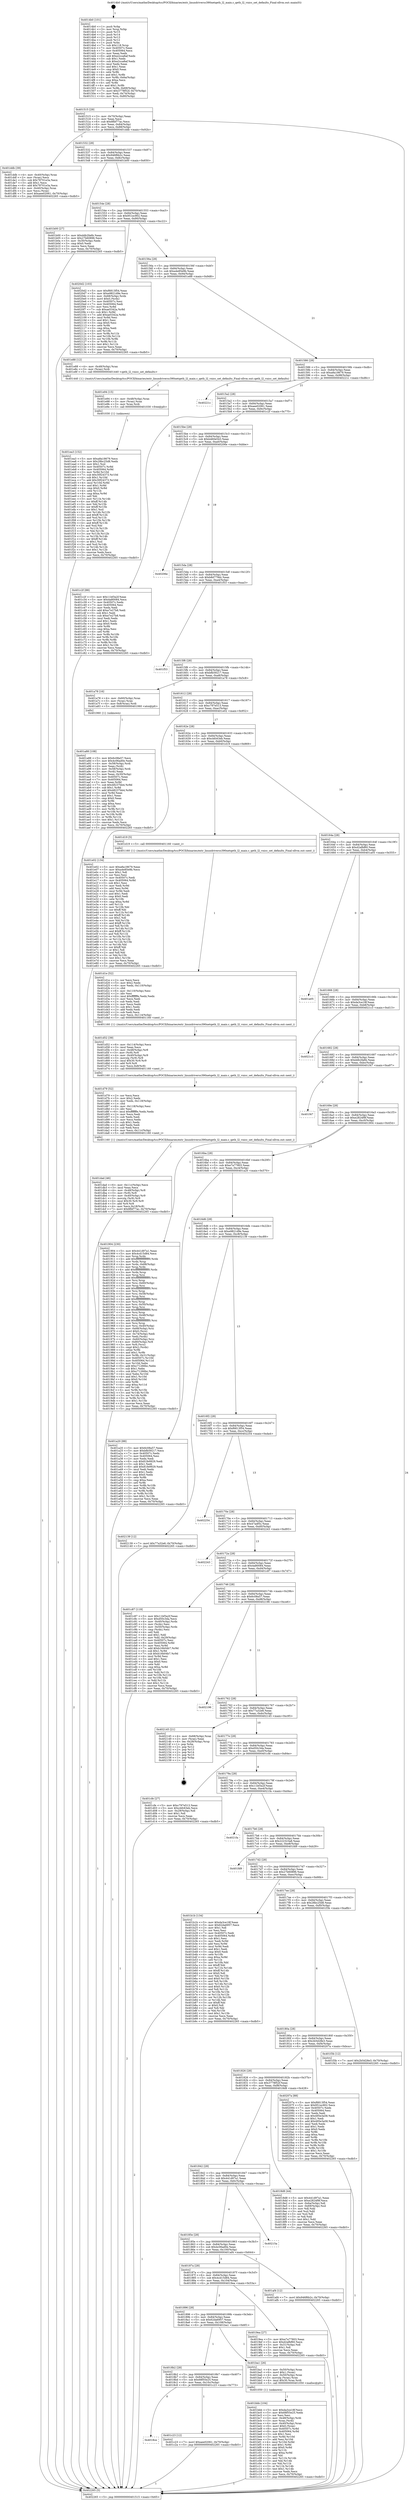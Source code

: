 digraph "0x4014b0" {
  label = "0x4014b0 (/mnt/c/Users/mathe/Desktop/tcc/POCII/binaries/extr_linuxdriverss390netqeth_l2_main.c_qeth_l2_vnicc_set_defaults_Final-ollvm.out::main(0))"
  labelloc = "t"
  node[shape=record]

  Entry [label="",width=0.3,height=0.3,shape=circle,fillcolor=black,style=filled]
  "0x401515" [label="{
     0x401515 [29]\l
     | [instrs]\l
     &nbsp;&nbsp;0x401515 \<+3\>: mov -0x70(%rbp),%eax\l
     &nbsp;&nbsp;0x401518 \<+2\>: mov %eax,%ecx\l
     &nbsp;&nbsp;0x40151a \<+6\>: sub $0x8fbf77ac,%ecx\l
     &nbsp;&nbsp;0x401520 \<+6\>: mov %eax,-0x84(%rbp)\l
     &nbsp;&nbsp;0x401526 \<+6\>: mov %ecx,-0x88(%rbp)\l
     &nbsp;&nbsp;0x40152c \<+6\>: je 0000000000401ddb \<main+0x92b\>\l
  }"]
  "0x401ddb" [label="{
     0x401ddb [39]\l
     | [instrs]\l
     &nbsp;&nbsp;0x401ddb \<+4\>: mov -0x40(%rbp),%rax\l
     &nbsp;&nbsp;0x401ddf \<+2\>: mov (%rax),%ecx\l
     &nbsp;&nbsp;0x401de1 \<+6\>: sub $0x78701e3a,%ecx\l
     &nbsp;&nbsp;0x401de7 \<+3\>: add $0x1,%ecx\l
     &nbsp;&nbsp;0x401dea \<+6\>: add $0x78701e3a,%ecx\l
     &nbsp;&nbsp;0x401df0 \<+4\>: mov -0x40(%rbp),%rax\l
     &nbsp;&nbsp;0x401df4 \<+2\>: mov %ecx,(%rax)\l
     &nbsp;&nbsp;0x401df6 \<+7\>: movl $0xaee02061,-0x70(%rbp)\l
     &nbsp;&nbsp;0x401dfd \<+5\>: jmp 0000000000402265 \<main+0xdb5\>\l
  }"]
  "0x401532" [label="{
     0x401532 [28]\l
     | [instrs]\l
     &nbsp;&nbsp;0x401532 \<+5\>: jmp 0000000000401537 \<main+0x87\>\l
     &nbsp;&nbsp;0x401537 \<+6\>: mov -0x84(%rbp),%eax\l
     &nbsp;&nbsp;0x40153d \<+5\>: sub $0x946f6b2c,%eax\l
     &nbsp;&nbsp;0x401542 \<+6\>: mov %eax,-0x8c(%rbp)\l
     &nbsp;&nbsp;0x401548 \<+6\>: je 0000000000401b00 \<main+0x650\>\l
  }"]
  Exit [label="",width=0.3,height=0.3,shape=circle,fillcolor=black,style=filled,peripheries=2]
  "0x401b00" [label="{
     0x401b00 [27]\l
     | [instrs]\l
     &nbsp;&nbsp;0x401b00 \<+5\>: mov $0xddb2fa6b,%eax\l
     &nbsp;&nbsp;0x401b05 \<+5\>: mov $0x27b60896,%ecx\l
     &nbsp;&nbsp;0x401b0a \<+3\>: mov -0x30(%rbp),%edx\l
     &nbsp;&nbsp;0x401b0d \<+3\>: cmp $0x0,%edx\l
     &nbsp;&nbsp;0x401b10 \<+3\>: cmove %ecx,%eax\l
     &nbsp;&nbsp;0x401b13 \<+3\>: mov %eax,-0x70(%rbp)\l
     &nbsp;&nbsp;0x401b16 \<+5\>: jmp 0000000000402265 \<main+0xdb5\>\l
  }"]
  "0x40154e" [label="{
     0x40154e [28]\l
     | [instrs]\l
     &nbsp;&nbsp;0x40154e \<+5\>: jmp 0000000000401553 \<main+0xa3\>\l
     &nbsp;&nbsp;0x401553 \<+6\>: mov -0x84(%rbp),%eax\l
     &nbsp;&nbsp;0x401559 \<+5\>: sub $0x951ec902,%eax\l
     &nbsp;&nbsp;0x40155e \<+6\>: mov %eax,-0x90(%rbp)\l
     &nbsp;&nbsp;0x401564 \<+6\>: je 00000000004020d2 \<main+0xc22\>\l
  }"]
  "0x401ea3" [label="{
     0x401ea3 [152]\l
     | [instrs]\l
     &nbsp;&nbsp;0x401ea3 \<+5\>: mov $0xa8a18679,%ecx\l
     &nbsp;&nbsp;0x401ea8 \<+5\>: mov $0x28bc25d8,%edx\l
     &nbsp;&nbsp;0x401ead \<+3\>: mov $0x1,%sil\l
     &nbsp;&nbsp;0x401eb0 \<+8\>: mov 0x40507c,%r8d\l
     &nbsp;&nbsp;0x401eb8 \<+8\>: mov 0x405064,%r9d\l
     &nbsp;&nbsp;0x401ec0 \<+3\>: mov %r8d,%r10d\l
     &nbsp;&nbsp;0x401ec3 \<+7\>: sub $0x30f24373,%r10d\l
     &nbsp;&nbsp;0x401eca \<+4\>: sub $0x1,%r10d\l
     &nbsp;&nbsp;0x401ece \<+7\>: add $0x30f24373,%r10d\l
     &nbsp;&nbsp;0x401ed5 \<+4\>: imul %r10d,%r8d\l
     &nbsp;&nbsp;0x401ed9 \<+4\>: and $0x1,%r8d\l
     &nbsp;&nbsp;0x401edd \<+4\>: cmp $0x0,%r8d\l
     &nbsp;&nbsp;0x401ee1 \<+4\>: sete %r11b\l
     &nbsp;&nbsp;0x401ee5 \<+4\>: cmp $0xa,%r9d\l
     &nbsp;&nbsp;0x401ee9 \<+3\>: setl %bl\l
     &nbsp;&nbsp;0x401eec \<+3\>: mov %r11b,%r14b\l
     &nbsp;&nbsp;0x401eef \<+4\>: xor $0xff,%r14b\l
     &nbsp;&nbsp;0x401ef3 \<+3\>: mov %bl,%r15b\l
     &nbsp;&nbsp;0x401ef6 \<+4\>: xor $0xff,%r15b\l
     &nbsp;&nbsp;0x401efa \<+4\>: xor $0x1,%sil\l
     &nbsp;&nbsp;0x401efe \<+3\>: mov %r14b,%r12b\l
     &nbsp;&nbsp;0x401f01 \<+4\>: and $0xff,%r12b\l
     &nbsp;&nbsp;0x401f05 \<+3\>: and %sil,%r11b\l
     &nbsp;&nbsp;0x401f08 \<+3\>: mov %r15b,%r13b\l
     &nbsp;&nbsp;0x401f0b \<+4\>: and $0xff,%r13b\l
     &nbsp;&nbsp;0x401f0f \<+3\>: and %sil,%bl\l
     &nbsp;&nbsp;0x401f12 \<+3\>: or %r11b,%r12b\l
     &nbsp;&nbsp;0x401f15 \<+3\>: or %bl,%r13b\l
     &nbsp;&nbsp;0x401f18 \<+3\>: xor %r13b,%r12b\l
     &nbsp;&nbsp;0x401f1b \<+3\>: or %r15b,%r14b\l
     &nbsp;&nbsp;0x401f1e \<+4\>: xor $0xff,%r14b\l
     &nbsp;&nbsp;0x401f22 \<+4\>: or $0x1,%sil\l
     &nbsp;&nbsp;0x401f26 \<+3\>: and %sil,%r14b\l
     &nbsp;&nbsp;0x401f29 \<+3\>: or %r14b,%r12b\l
     &nbsp;&nbsp;0x401f2c \<+4\>: test $0x1,%r12b\l
     &nbsp;&nbsp;0x401f30 \<+3\>: cmovne %edx,%ecx\l
     &nbsp;&nbsp;0x401f33 \<+3\>: mov %ecx,-0x70(%rbp)\l
     &nbsp;&nbsp;0x401f36 \<+5\>: jmp 0000000000402265 \<main+0xdb5\>\l
  }"]
  "0x4020d2" [label="{
     0x4020d2 [103]\l
     | [instrs]\l
     &nbsp;&nbsp;0x4020d2 \<+5\>: mov $0xf6813f54,%eax\l
     &nbsp;&nbsp;0x4020d7 \<+5\>: mov $0xe9821d9e,%ecx\l
     &nbsp;&nbsp;0x4020dc \<+4\>: mov -0x68(%rbp),%rdx\l
     &nbsp;&nbsp;0x4020e0 \<+6\>: movl $0x0,(%rdx)\l
     &nbsp;&nbsp;0x4020e6 \<+7\>: mov 0x40507c,%esi\l
     &nbsp;&nbsp;0x4020ed \<+7\>: mov 0x405064,%edi\l
     &nbsp;&nbsp;0x4020f4 \<+3\>: mov %esi,%r8d\l
     &nbsp;&nbsp;0x4020f7 \<+7\>: sub $0xae5342a,%r8d\l
     &nbsp;&nbsp;0x4020fe \<+4\>: sub $0x1,%r8d\l
     &nbsp;&nbsp;0x402102 \<+7\>: add $0xae5342a,%r8d\l
     &nbsp;&nbsp;0x402109 \<+4\>: imul %r8d,%esi\l
     &nbsp;&nbsp;0x40210d \<+3\>: and $0x1,%esi\l
     &nbsp;&nbsp;0x402110 \<+3\>: cmp $0x0,%esi\l
     &nbsp;&nbsp;0x402113 \<+4\>: sete %r9b\l
     &nbsp;&nbsp;0x402117 \<+3\>: cmp $0xa,%edi\l
     &nbsp;&nbsp;0x40211a \<+4\>: setl %r10b\l
     &nbsp;&nbsp;0x40211e \<+3\>: mov %r9b,%r11b\l
     &nbsp;&nbsp;0x402121 \<+3\>: and %r10b,%r11b\l
     &nbsp;&nbsp;0x402124 \<+3\>: xor %r10b,%r9b\l
     &nbsp;&nbsp;0x402127 \<+3\>: or %r9b,%r11b\l
     &nbsp;&nbsp;0x40212a \<+4\>: test $0x1,%r11b\l
     &nbsp;&nbsp;0x40212e \<+3\>: cmovne %ecx,%eax\l
     &nbsp;&nbsp;0x402131 \<+3\>: mov %eax,-0x70(%rbp)\l
     &nbsp;&nbsp;0x402134 \<+5\>: jmp 0000000000402265 \<main+0xdb5\>\l
  }"]
  "0x40156a" [label="{
     0x40156a [28]\l
     | [instrs]\l
     &nbsp;&nbsp;0x40156a \<+5\>: jmp 000000000040156f \<main+0xbf\>\l
     &nbsp;&nbsp;0x40156f \<+6\>: mov -0x84(%rbp),%eax\l
     &nbsp;&nbsp;0x401575 \<+5\>: sub $0xa4e85e9b,%eax\l
     &nbsp;&nbsp;0x40157a \<+6\>: mov %eax,-0x94(%rbp)\l
     &nbsp;&nbsp;0x401580 \<+6\>: je 0000000000401e88 \<main+0x9d8\>\l
  }"]
  "0x401e94" [label="{
     0x401e94 [15]\l
     | [instrs]\l
     &nbsp;&nbsp;0x401e94 \<+4\>: mov -0x48(%rbp),%rax\l
     &nbsp;&nbsp;0x401e98 \<+3\>: mov (%rax),%rax\l
     &nbsp;&nbsp;0x401e9b \<+3\>: mov %rax,%rdi\l
     &nbsp;&nbsp;0x401e9e \<+5\>: call 0000000000401030 \<free@plt\>\l
     | [calls]\l
     &nbsp;&nbsp;0x401030 \{1\} (unknown)\l
  }"]
  "0x401e88" [label="{
     0x401e88 [12]\l
     | [instrs]\l
     &nbsp;&nbsp;0x401e88 \<+4\>: mov -0x48(%rbp),%rax\l
     &nbsp;&nbsp;0x401e8c \<+3\>: mov (%rax),%rdi\l
     &nbsp;&nbsp;0x401e8f \<+5\>: call 0000000000401440 \<qeth_l2_vnicc_set_defaults\>\l
     | [calls]\l
     &nbsp;&nbsp;0x401440 \{1\} (/mnt/c/Users/mathe/Desktop/tcc/POCII/binaries/extr_linuxdriverss390netqeth_l2_main.c_qeth_l2_vnicc_set_defaults_Final-ollvm.out::qeth_l2_vnicc_set_defaults)\l
  }"]
  "0x401586" [label="{
     0x401586 [28]\l
     | [instrs]\l
     &nbsp;&nbsp;0x401586 \<+5\>: jmp 000000000040158b \<main+0xdb\>\l
     &nbsp;&nbsp;0x40158b \<+6\>: mov -0x84(%rbp),%eax\l
     &nbsp;&nbsp;0x401591 \<+5\>: sub $0xa8a18679,%eax\l
     &nbsp;&nbsp;0x401596 \<+6\>: mov %eax,-0x98(%rbp)\l
     &nbsp;&nbsp;0x40159c \<+6\>: je 000000000040221c \<main+0xd6c\>\l
  }"]
  "0x401dad" [label="{
     0x401dad [46]\l
     | [instrs]\l
     &nbsp;&nbsp;0x401dad \<+6\>: mov -0x11c(%rbp),%ecx\l
     &nbsp;&nbsp;0x401db3 \<+3\>: imul %eax,%ecx\l
     &nbsp;&nbsp;0x401db6 \<+4\>: mov -0x48(%rbp),%r8\l
     &nbsp;&nbsp;0x401dba \<+3\>: mov (%r8),%r8\l
     &nbsp;&nbsp;0x401dbd \<+4\>: mov -0x40(%rbp),%r9\l
     &nbsp;&nbsp;0x401dc1 \<+3\>: movslq (%r9),%r9\l
     &nbsp;&nbsp;0x401dc4 \<+4\>: imul $0x30,%r9,%r9\l
     &nbsp;&nbsp;0x401dc8 \<+3\>: add %r9,%r8\l
     &nbsp;&nbsp;0x401dcb \<+4\>: mov %ecx,0x18(%r8)\l
     &nbsp;&nbsp;0x401dcf \<+7\>: movl $0x8fbf77ac,-0x70(%rbp)\l
     &nbsp;&nbsp;0x401dd6 \<+5\>: jmp 0000000000402265 \<main+0xdb5\>\l
  }"]
  "0x40221c" [label="{
     0x40221c\l
  }", style=dashed]
  "0x4015a2" [label="{
     0x4015a2 [28]\l
     | [instrs]\l
     &nbsp;&nbsp;0x4015a2 \<+5\>: jmp 00000000004015a7 \<main+0xf7\>\l
     &nbsp;&nbsp;0x4015a7 \<+6\>: mov -0x84(%rbp),%eax\l
     &nbsp;&nbsp;0x4015ad \<+5\>: sub $0xaee02061,%eax\l
     &nbsp;&nbsp;0x4015b2 \<+6\>: mov %eax,-0x9c(%rbp)\l
     &nbsp;&nbsp;0x4015b8 \<+6\>: je 0000000000401c2f \<main+0x77f\>\l
  }"]
  "0x401d79" [label="{
     0x401d79 [52]\l
     | [instrs]\l
     &nbsp;&nbsp;0x401d79 \<+2\>: xor %ecx,%ecx\l
     &nbsp;&nbsp;0x401d7b \<+5\>: mov $0x2,%edx\l
     &nbsp;&nbsp;0x401d80 \<+6\>: mov %edx,-0x118(%rbp)\l
     &nbsp;&nbsp;0x401d86 \<+1\>: cltd\l
     &nbsp;&nbsp;0x401d87 \<+6\>: mov -0x118(%rbp),%esi\l
     &nbsp;&nbsp;0x401d8d \<+2\>: idiv %esi\l
     &nbsp;&nbsp;0x401d8f \<+6\>: imul $0xfffffffe,%edx,%edx\l
     &nbsp;&nbsp;0x401d95 \<+2\>: mov %ecx,%edi\l
     &nbsp;&nbsp;0x401d97 \<+2\>: sub %edx,%edi\l
     &nbsp;&nbsp;0x401d99 \<+2\>: mov %ecx,%edx\l
     &nbsp;&nbsp;0x401d9b \<+3\>: sub $0x1,%edx\l
     &nbsp;&nbsp;0x401d9e \<+2\>: add %edx,%edi\l
     &nbsp;&nbsp;0x401da0 \<+2\>: sub %edi,%ecx\l
     &nbsp;&nbsp;0x401da2 \<+6\>: mov %ecx,-0x11c(%rbp)\l
     &nbsp;&nbsp;0x401da8 \<+5\>: call 0000000000401160 \<next_i\>\l
     | [calls]\l
     &nbsp;&nbsp;0x401160 \{1\} (/mnt/c/Users/mathe/Desktop/tcc/POCII/binaries/extr_linuxdriverss390netqeth_l2_main.c_qeth_l2_vnicc_set_defaults_Final-ollvm.out::next_i)\l
  }"]
  "0x401c2f" [label="{
     0x401c2f [88]\l
     | [instrs]\l
     &nbsp;&nbsp;0x401c2f \<+5\>: mov $0x11bf3a2f,%eax\l
     &nbsp;&nbsp;0x401c34 \<+5\>: mov $0x4a80084,%ecx\l
     &nbsp;&nbsp;0x401c39 \<+7\>: mov 0x40507c,%edx\l
     &nbsp;&nbsp;0x401c40 \<+7\>: mov 0x405064,%esi\l
     &nbsp;&nbsp;0x401c47 \<+2\>: mov %edx,%edi\l
     &nbsp;&nbsp;0x401c49 \<+6\>: add $0xe7e27b8,%edi\l
     &nbsp;&nbsp;0x401c4f \<+3\>: sub $0x1,%edi\l
     &nbsp;&nbsp;0x401c52 \<+6\>: sub $0xe7e27b8,%edi\l
     &nbsp;&nbsp;0x401c58 \<+3\>: imul %edi,%edx\l
     &nbsp;&nbsp;0x401c5b \<+3\>: and $0x1,%edx\l
     &nbsp;&nbsp;0x401c5e \<+3\>: cmp $0x0,%edx\l
     &nbsp;&nbsp;0x401c61 \<+4\>: sete %r8b\l
     &nbsp;&nbsp;0x401c65 \<+3\>: cmp $0xa,%esi\l
     &nbsp;&nbsp;0x401c68 \<+4\>: setl %r9b\l
     &nbsp;&nbsp;0x401c6c \<+3\>: mov %r8b,%r10b\l
     &nbsp;&nbsp;0x401c6f \<+3\>: and %r9b,%r10b\l
     &nbsp;&nbsp;0x401c72 \<+3\>: xor %r9b,%r8b\l
     &nbsp;&nbsp;0x401c75 \<+3\>: or %r8b,%r10b\l
     &nbsp;&nbsp;0x401c78 \<+4\>: test $0x1,%r10b\l
     &nbsp;&nbsp;0x401c7c \<+3\>: cmovne %ecx,%eax\l
     &nbsp;&nbsp;0x401c7f \<+3\>: mov %eax,-0x70(%rbp)\l
     &nbsp;&nbsp;0x401c82 \<+5\>: jmp 0000000000402265 \<main+0xdb5\>\l
  }"]
  "0x4015be" [label="{
     0x4015be [28]\l
     | [instrs]\l
     &nbsp;&nbsp;0x4015be \<+5\>: jmp 00000000004015c3 \<main+0x113\>\l
     &nbsp;&nbsp;0x4015c3 \<+6\>: mov -0x84(%rbp),%eax\l
     &nbsp;&nbsp;0x4015c9 \<+5\>: sub $0xb460e543,%eax\l
     &nbsp;&nbsp;0x4015ce \<+6\>: mov %eax,-0xa0(%rbp)\l
     &nbsp;&nbsp;0x4015d4 \<+6\>: je 000000000040206e \<main+0xbbe\>\l
  }"]
  "0x401d52" [label="{
     0x401d52 [39]\l
     | [instrs]\l
     &nbsp;&nbsp;0x401d52 \<+6\>: mov -0x114(%rbp),%ecx\l
     &nbsp;&nbsp;0x401d58 \<+3\>: imul %eax,%ecx\l
     &nbsp;&nbsp;0x401d5b \<+4\>: mov -0x48(%rbp),%r8\l
     &nbsp;&nbsp;0x401d5f \<+3\>: mov (%r8),%r8\l
     &nbsp;&nbsp;0x401d62 \<+4\>: mov -0x40(%rbp),%r9\l
     &nbsp;&nbsp;0x401d66 \<+3\>: movslq (%r9),%r9\l
     &nbsp;&nbsp;0x401d69 \<+4\>: imul $0x30,%r9,%r9\l
     &nbsp;&nbsp;0x401d6d \<+3\>: add %r9,%r8\l
     &nbsp;&nbsp;0x401d70 \<+4\>: mov %ecx,0x8(%r8)\l
     &nbsp;&nbsp;0x401d74 \<+5\>: call 0000000000401160 \<next_i\>\l
     | [calls]\l
     &nbsp;&nbsp;0x401160 \{1\} (/mnt/c/Users/mathe/Desktop/tcc/POCII/binaries/extr_linuxdriverss390netqeth_l2_main.c_qeth_l2_vnicc_set_defaults_Final-ollvm.out::next_i)\l
  }"]
  "0x40206e" [label="{
     0x40206e\l
  }", style=dashed]
  "0x4015da" [label="{
     0x4015da [28]\l
     | [instrs]\l
     &nbsp;&nbsp;0x4015da \<+5\>: jmp 00000000004015df \<main+0x12f\>\l
     &nbsp;&nbsp;0x4015df \<+6\>: mov -0x84(%rbp),%eax\l
     &nbsp;&nbsp;0x4015e5 \<+5\>: sub $0xb8d779dc,%eax\l
     &nbsp;&nbsp;0x4015ea \<+6\>: mov %eax,-0xa4(%rbp)\l
     &nbsp;&nbsp;0x4015f0 \<+6\>: je 0000000000401f53 \<main+0xaa3\>\l
  }"]
  "0x401d1e" [label="{
     0x401d1e [52]\l
     | [instrs]\l
     &nbsp;&nbsp;0x401d1e \<+2\>: xor %ecx,%ecx\l
     &nbsp;&nbsp;0x401d20 \<+5\>: mov $0x2,%edx\l
     &nbsp;&nbsp;0x401d25 \<+6\>: mov %edx,-0x110(%rbp)\l
     &nbsp;&nbsp;0x401d2b \<+1\>: cltd\l
     &nbsp;&nbsp;0x401d2c \<+6\>: mov -0x110(%rbp),%esi\l
     &nbsp;&nbsp;0x401d32 \<+2\>: idiv %esi\l
     &nbsp;&nbsp;0x401d34 \<+6\>: imul $0xfffffffe,%edx,%edx\l
     &nbsp;&nbsp;0x401d3a \<+2\>: mov %ecx,%edi\l
     &nbsp;&nbsp;0x401d3c \<+2\>: sub %edx,%edi\l
     &nbsp;&nbsp;0x401d3e \<+2\>: mov %ecx,%edx\l
     &nbsp;&nbsp;0x401d40 \<+3\>: sub $0x1,%edx\l
     &nbsp;&nbsp;0x401d43 \<+2\>: add %edx,%edi\l
     &nbsp;&nbsp;0x401d45 \<+2\>: sub %edi,%ecx\l
     &nbsp;&nbsp;0x401d47 \<+6\>: mov %ecx,-0x114(%rbp)\l
     &nbsp;&nbsp;0x401d4d \<+5\>: call 0000000000401160 \<next_i\>\l
     | [calls]\l
     &nbsp;&nbsp;0x401160 \{1\} (/mnt/c/Users/mathe/Desktop/tcc/POCII/binaries/extr_linuxdriverss390netqeth_l2_main.c_qeth_l2_vnicc_set_defaults_Final-ollvm.out::next_i)\l
  }"]
  "0x401f53" [label="{
     0x401f53\l
  }", style=dashed]
  "0x4015f6" [label="{
     0x4015f6 [28]\l
     | [instrs]\l
     &nbsp;&nbsp;0x4015f6 \<+5\>: jmp 00000000004015fb \<main+0x14b\>\l
     &nbsp;&nbsp;0x4015fb \<+6\>: mov -0x84(%rbp),%eax\l
     &nbsp;&nbsp;0x401601 \<+5\>: sub $0xbfb59217,%eax\l
     &nbsp;&nbsp;0x401606 \<+6\>: mov %eax,-0xa8(%rbp)\l
     &nbsp;&nbsp;0x40160c \<+6\>: je 0000000000401a78 \<main+0x5c8\>\l
  }"]
  "0x4018ce" [label="{
     0x4018ce\l
  }", style=dashed]
  "0x401a78" [label="{
     0x401a78 [16]\l
     | [instrs]\l
     &nbsp;&nbsp;0x401a78 \<+4\>: mov -0x60(%rbp),%rax\l
     &nbsp;&nbsp;0x401a7c \<+3\>: mov (%rax),%rax\l
     &nbsp;&nbsp;0x401a7f \<+4\>: mov 0x8(%rax),%rdi\l
     &nbsp;&nbsp;0x401a83 \<+5\>: call 0000000000401060 \<atoi@plt\>\l
     | [calls]\l
     &nbsp;&nbsp;0x401060 \{1\} (unknown)\l
  }"]
  "0x401612" [label="{
     0x401612 [28]\l
     | [instrs]\l
     &nbsp;&nbsp;0x401612 \<+5\>: jmp 0000000000401617 \<main+0x167\>\l
     &nbsp;&nbsp;0x401617 \<+6\>: mov -0x84(%rbp),%eax\l
     &nbsp;&nbsp;0x40161d \<+5\>: sub $0xc797e513,%eax\l
     &nbsp;&nbsp;0x401622 \<+6\>: mov %eax,-0xac(%rbp)\l
     &nbsp;&nbsp;0x401628 \<+6\>: je 0000000000401e02 \<main+0x952\>\l
  }"]
  "0x401c23" [label="{
     0x401c23 [12]\l
     | [instrs]\l
     &nbsp;&nbsp;0x401c23 \<+7\>: movl $0xaee02061,-0x70(%rbp)\l
     &nbsp;&nbsp;0x401c2a \<+5\>: jmp 0000000000402265 \<main+0xdb5\>\l
  }"]
  "0x401e02" [label="{
     0x401e02 [134]\l
     | [instrs]\l
     &nbsp;&nbsp;0x401e02 \<+5\>: mov $0xa8a18679,%eax\l
     &nbsp;&nbsp;0x401e07 \<+5\>: mov $0xa4e85e9b,%ecx\l
     &nbsp;&nbsp;0x401e0c \<+2\>: mov $0x1,%dl\l
     &nbsp;&nbsp;0x401e0e \<+2\>: xor %esi,%esi\l
     &nbsp;&nbsp;0x401e10 \<+7\>: mov 0x40507c,%edi\l
     &nbsp;&nbsp;0x401e17 \<+8\>: mov 0x405064,%r8d\l
     &nbsp;&nbsp;0x401e1f \<+3\>: sub $0x1,%esi\l
     &nbsp;&nbsp;0x401e22 \<+3\>: mov %edi,%r9d\l
     &nbsp;&nbsp;0x401e25 \<+3\>: add %esi,%r9d\l
     &nbsp;&nbsp;0x401e28 \<+4\>: imul %r9d,%edi\l
     &nbsp;&nbsp;0x401e2c \<+3\>: and $0x1,%edi\l
     &nbsp;&nbsp;0x401e2f \<+3\>: cmp $0x0,%edi\l
     &nbsp;&nbsp;0x401e32 \<+4\>: sete %r10b\l
     &nbsp;&nbsp;0x401e36 \<+4\>: cmp $0xa,%r8d\l
     &nbsp;&nbsp;0x401e3a \<+4\>: setl %r11b\l
     &nbsp;&nbsp;0x401e3e \<+3\>: mov %r10b,%bl\l
     &nbsp;&nbsp;0x401e41 \<+3\>: xor $0xff,%bl\l
     &nbsp;&nbsp;0x401e44 \<+3\>: mov %r11b,%r14b\l
     &nbsp;&nbsp;0x401e47 \<+4\>: xor $0xff,%r14b\l
     &nbsp;&nbsp;0x401e4b \<+3\>: xor $0x1,%dl\l
     &nbsp;&nbsp;0x401e4e \<+3\>: mov %bl,%r15b\l
     &nbsp;&nbsp;0x401e51 \<+4\>: and $0xff,%r15b\l
     &nbsp;&nbsp;0x401e55 \<+3\>: and %dl,%r10b\l
     &nbsp;&nbsp;0x401e58 \<+3\>: mov %r14b,%r12b\l
     &nbsp;&nbsp;0x401e5b \<+4\>: and $0xff,%r12b\l
     &nbsp;&nbsp;0x401e5f \<+3\>: and %dl,%r11b\l
     &nbsp;&nbsp;0x401e62 \<+3\>: or %r10b,%r15b\l
     &nbsp;&nbsp;0x401e65 \<+3\>: or %r11b,%r12b\l
     &nbsp;&nbsp;0x401e68 \<+3\>: xor %r12b,%r15b\l
     &nbsp;&nbsp;0x401e6b \<+3\>: or %r14b,%bl\l
     &nbsp;&nbsp;0x401e6e \<+3\>: xor $0xff,%bl\l
     &nbsp;&nbsp;0x401e71 \<+3\>: or $0x1,%dl\l
     &nbsp;&nbsp;0x401e74 \<+2\>: and %dl,%bl\l
     &nbsp;&nbsp;0x401e76 \<+3\>: or %bl,%r15b\l
     &nbsp;&nbsp;0x401e79 \<+4\>: test $0x1,%r15b\l
     &nbsp;&nbsp;0x401e7d \<+3\>: cmovne %ecx,%eax\l
     &nbsp;&nbsp;0x401e80 \<+3\>: mov %eax,-0x70(%rbp)\l
     &nbsp;&nbsp;0x401e83 \<+5\>: jmp 0000000000402265 \<main+0xdb5\>\l
  }"]
  "0x40162e" [label="{
     0x40162e [28]\l
     | [instrs]\l
     &nbsp;&nbsp;0x40162e \<+5\>: jmp 0000000000401633 \<main+0x183\>\l
     &nbsp;&nbsp;0x401633 \<+6\>: mov -0x84(%rbp),%eax\l
     &nbsp;&nbsp;0x401639 \<+5\>: sub $0xcbfc63eb,%eax\l
     &nbsp;&nbsp;0x40163e \<+6\>: mov %eax,-0xb0(%rbp)\l
     &nbsp;&nbsp;0x401644 \<+6\>: je 0000000000401d19 \<main+0x869\>\l
  }"]
  "0x401bbb" [label="{
     0x401bbb [104]\l
     | [instrs]\l
     &nbsp;&nbsp;0x401bbb \<+5\>: mov $0xda3ce18f,%ecx\l
     &nbsp;&nbsp;0x401bc0 \<+5\>: mov $0x68f55e25,%edx\l
     &nbsp;&nbsp;0x401bc5 \<+2\>: xor %esi,%esi\l
     &nbsp;&nbsp;0x401bc7 \<+4\>: mov -0x48(%rbp),%rdi\l
     &nbsp;&nbsp;0x401bcb \<+3\>: mov %rax,(%rdi)\l
     &nbsp;&nbsp;0x401bce \<+4\>: mov -0x40(%rbp),%rax\l
     &nbsp;&nbsp;0x401bd2 \<+6\>: movl $0x0,(%rax)\l
     &nbsp;&nbsp;0x401bd8 \<+8\>: mov 0x40507c,%r8d\l
     &nbsp;&nbsp;0x401be0 \<+8\>: mov 0x405064,%r9d\l
     &nbsp;&nbsp;0x401be8 \<+3\>: sub $0x1,%esi\l
     &nbsp;&nbsp;0x401beb \<+3\>: mov %r8d,%r10d\l
     &nbsp;&nbsp;0x401bee \<+3\>: add %esi,%r10d\l
     &nbsp;&nbsp;0x401bf1 \<+4\>: imul %r10d,%r8d\l
     &nbsp;&nbsp;0x401bf5 \<+4\>: and $0x1,%r8d\l
     &nbsp;&nbsp;0x401bf9 \<+4\>: cmp $0x0,%r8d\l
     &nbsp;&nbsp;0x401bfd \<+4\>: sete %r11b\l
     &nbsp;&nbsp;0x401c01 \<+4\>: cmp $0xa,%r9d\l
     &nbsp;&nbsp;0x401c05 \<+3\>: setl %bl\l
     &nbsp;&nbsp;0x401c08 \<+3\>: mov %r11b,%r14b\l
     &nbsp;&nbsp;0x401c0b \<+3\>: and %bl,%r14b\l
     &nbsp;&nbsp;0x401c0e \<+3\>: xor %bl,%r11b\l
     &nbsp;&nbsp;0x401c11 \<+3\>: or %r11b,%r14b\l
     &nbsp;&nbsp;0x401c14 \<+4\>: test $0x1,%r14b\l
     &nbsp;&nbsp;0x401c18 \<+3\>: cmovne %edx,%ecx\l
     &nbsp;&nbsp;0x401c1b \<+3\>: mov %ecx,-0x70(%rbp)\l
     &nbsp;&nbsp;0x401c1e \<+5\>: jmp 0000000000402265 \<main+0xdb5\>\l
  }"]
  "0x401d19" [label="{
     0x401d19 [5]\l
     | [instrs]\l
     &nbsp;&nbsp;0x401d19 \<+5\>: call 0000000000401160 \<next_i\>\l
     | [calls]\l
     &nbsp;&nbsp;0x401160 \{1\} (/mnt/c/Users/mathe/Desktop/tcc/POCII/binaries/extr_linuxdriverss390netqeth_l2_main.c_qeth_l2_vnicc_set_defaults_Final-ollvm.out::next_i)\l
  }"]
  "0x40164a" [label="{
     0x40164a [28]\l
     | [instrs]\l
     &nbsp;&nbsp;0x40164a \<+5\>: jmp 000000000040164f \<main+0x19f\>\l
     &nbsp;&nbsp;0x40164f \<+6\>: mov -0x84(%rbp),%eax\l
     &nbsp;&nbsp;0x401655 \<+5\>: sub $0xd2afbf60,%eax\l
     &nbsp;&nbsp;0x40165a \<+6\>: mov %eax,-0xb4(%rbp)\l
     &nbsp;&nbsp;0x401660 \<+6\>: je 0000000000401a05 \<main+0x555\>\l
  }"]
  "0x4018b2" [label="{
     0x4018b2 [28]\l
     | [instrs]\l
     &nbsp;&nbsp;0x4018b2 \<+5\>: jmp 00000000004018b7 \<main+0x407\>\l
     &nbsp;&nbsp;0x4018b7 \<+6\>: mov -0x84(%rbp),%eax\l
     &nbsp;&nbsp;0x4018bd \<+5\>: sub $0x68f55e25,%eax\l
     &nbsp;&nbsp;0x4018c2 \<+6\>: mov %eax,-0x10c(%rbp)\l
     &nbsp;&nbsp;0x4018c8 \<+6\>: je 0000000000401c23 \<main+0x773\>\l
  }"]
  "0x401a05" [label="{
     0x401a05\l
  }", style=dashed]
  "0x401666" [label="{
     0x401666 [28]\l
     | [instrs]\l
     &nbsp;&nbsp;0x401666 \<+5\>: jmp 000000000040166b \<main+0x1bb\>\l
     &nbsp;&nbsp;0x40166b \<+6\>: mov -0x84(%rbp),%eax\l
     &nbsp;&nbsp;0x401671 \<+5\>: sub $0xda3ce18f,%eax\l
     &nbsp;&nbsp;0x401676 \<+6\>: mov %eax,-0xb8(%rbp)\l
     &nbsp;&nbsp;0x40167c \<+6\>: je 00000000004021c3 \<main+0xd13\>\l
  }"]
  "0x401ba1" [label="{
     0x401ba1 [26]\l
     | [instrs]\l
     &nbsp;&nbsp;0x401ba1 \<+4\>: mov -0x50(%rbp),%rax\l
     &nbsp;&nbsp;0x401ba5 \<+6\>: movl $0x1,(%rax)\l
     &nbsp;&nbsp;0x401bab \<+4\>: mov -0x50(%rbp),%rax\l
     &nbsp;&nbsp;0x401baf \<+3\>: movslq (%rax),%rax\l
     &nbsp;&nbsp;0x401bb2 \<+4\>: imul $0x30,%rax,%rdi\l
     &nbsp;&nbsp;0x401bb6 \<+5\>: call 0000000000401050 \<malloc@plt\>\l
     | [calls]\l
     &nbsp;&nbsp;0x401050 \{1\} (unknown)\l
  }"]
  "0x4021c3" [label="{
     0x4021c3\l
  }", style=dashed]
  "0x401682" [label="{
     0x401682 [28]\l
     | [instrs]\l
     &nbsp;&nbsp;0x401682 \<+5\>: jmp 0000000000401687 \<main+0x1d7\>\l
     &nbsp;&nbsp;0x401687 \<+6\>: mov -0x84(%rbp),%eax\l
     &nbsp;&nbsp;0x40168d \<+5\>: sub $0xddb2fa6b,%eax\l
     &nbsp;&nbsp;0x401692 \<+6\>: mov %eax,-0xbc(%rbp)\l
     &nbsp;&nbsp;0x401698 \<+6\>: je 0000000000401f47 \<main+0xa97\>\l
  }"]
  "0x401a88" [label="{
     0x401a88 [108]\l
     | [instrs]\l
     &nbsp;&nbsp;0x401a88 \<+5\>: mov $0x6c08a57,%ecx\l
     &nbsp;&nbsp;0x401a8d \<+5\>: mov $0x4c06ad0e,%edx\l
     &nbsp;&nbsp;0x401a92 \<+4\>: mov -0x58(%rbp),%rdi\l
     &nbsp;&nbsp;0x401a96 \<+2\>: mov %eax,(%rdi)\l
     &nbsp;&nbsp;0x401a98 \<+4\>: mov -0x58(%rbp),%rdi\l
     &nbsp;&nbsp;0x401a9c \<+2\>: mov (%rdi),%eax\l
     &nbsp;&nbsp;0x401a9e \<+3\>: mov %eax,-0x30(%rbp)\l
     &nbsp;&nbsp;0x401aa1 \<+7\>: mov 0x40507c,%eax\l
     &nbsp;&nbsp;0x401aa8 \<+7\>: mov 0x405064,%esi\l
     &nbsp;&nbsp;0x401aaf \<+3\>: mov %eax,%r8d\l
     &nbsp;&nbsp;0x401ab2 \<+7\>: sub $0x48237bb4,%r8d\l
     &nbsp;&nbsp;0x401ab9 \<+4\>: sub $0x1,%r8d\l
     &nbsp;&nbsp;0x401abd \<+7\>: add $0x48237bb4,%r8d\l
     &nbsp;&nbsp;0x401ac4 \<+4\>: imul %r8d,%eax\l
     &nbsp;&nbsp;0x401ac8 \<+3\>: and $0x1,%eax\l
     &nbsp;&nbsp;0x401acb \<+3\>: cmp $0x0,%eax\l
     &nbsp;&nbsp;0x401ace \<+4\>: sete %r9b\l
     &nbsp;&nbsp;0x401ad2 \<+3\>: cmp $0xa,%esi\l
     &nbsp;&nbsp;0x401ad5 \<+4\>: setl %r10b\l
     &nbsp;&nbsp;0x401ad9 \<+3\>: mov %r9b,%r11b\l
     &nbsp;&nbsp;0x401adc \<+3\>: and %r10b,%r11b\l
     &nbsp;&nbsp;0x401adf \<+3\>: xor %r10b,%r9b\l
     &nbsp;&nbsp;0x401ae2 \<+3\>: or %r9b,%r11b\l
     &nbsp;&nbsp;0x401ae5 \<+4\>: test $0x1,%r11b\l
     &nbsp;&nbsp;0x401ae9 \<+3\>: cmovne %edx,%ecx\l
     &nbsp;&nbsp;0x401aec \<+3\>: mov %ecx,-0x70(%rbp)\l
     &nbsp;&nbsp;0x401aef \<+5\>: jmp 0000000000402265 \<main+0xdb5\>\l
  }"]
  "0x401f47" [label="{
     0x401f47\l
  }", style=dashed]
  "0x40169e" [label="{
     0x40169e [28]\l
     | [instrs]\l
     &nbsp;&nbsp;0x40169e \<+5\>: jmp 00000000004016a3 \<main+0x1f3\>\l
     &nbsp;&nbsp;0x4016a3 \<+6\>: mov -0x84(%rbp),%eax\l
     &nbsp;&nbsp;0x4016a9 \<+5\>: sub $0xe2824f9f,%eax\l
     &nbsp;&nbsp;0x4016ae \<+6\>: mov %eax,-0xc0(%rbp)\l
     &nbsp;&nbsp;0x4016b4 \<+6\>: je 0000000000401904 \<main+0x454\>\l
  }"]
  "0x401896" [label="{
     0x401896 [28]\l
     | [instrs]\l
     &nbsp;&nbsp;0x401896 \<+5\>: jmp 000000000040189b \<main+0x3eb\>\l
     &nbsp;&nbsp;0x40189b \<+6\>: mov -0x84(%rbp),%eax\l
     &nbsp;&nbsp;0x4018a1 \<+5\>: sub $0x62da6957,%eax\l
     &nbsp;&nbsp;0x4018a6 \<+6\>: mov %eax,-0x108(%rbp)\l
     &nbsp;&nbsp;0x4018ac \<+6\>: je 0000000000401ba1 \<main+0x6f1\>\l
  }"]
  "0x401904" [label="{
     0x401904 [230]\l
     | [instrs]\l
     &nbsp;&nbsp;0x401904 \<+5\>: mov $0x441d97a1,%eax\l
     &nbsp;&nbsp;0x401909 \<+5\>: mov $0x4cd15d84,%ecx\l
     &nbsp;&nbsp;0x40190e \<+3\>: mov %rsp,%rdx\l
     &nbsp;&nbsp;0x401911 \<+4\>: add $0xfffffffffffffff0,%rdx\l
     &nbsp;&nbsp;0x401915 \<+3\>: mov %rdx,%rsp\l
     &nbsp;&nbsp;0x401918 \<+4\>: mov %rdx,-0x68(%rbp)\l
     &nbsp;&nbsp;0x40191c \<+3\>: mov %rsp,%rdx\l
     &nbsp;&nbsp;0x40191f \<+4\>: add $0xfffffffffffffff0,%rdx\l
     &nbsp;&nbsp;0x401923 \<+3\>: mov %rdx,%rsp\l
     &nbsp;&nbsp;0x401926 \<+3\>: mov %rsp,%rsi\l
     &nbsp;&nbsp;0x401929 \<+4\>: add $0xfffffffffffffff0,%rsi\l
     &nbsp;&nbsp;0x40192d \<+3\>: mov %rsi,%rsp\l
     &nbsp;&nbsp;0x401930 \<+4\>: mov %rsi,-0x60(%rbp)\l
     &nbsp;&nbsp;0x401934 \<+3\>: mov %rsp,%rsi\l
     &nbsp;&nbsp;0x401937 \<+4\>: add $0xfffffffffffffff0,%rsi\l
     &nbsp;&nbsp;0x40193b \<+3\>: mov %rsi,%rsp\l
     &nbsp;&nbsp;0x40193e \<+4\>: mov %rsi,-0x58(%rbp)\l
     &nbsp;&nbsp;0x401942 \<+3\>: mov %rsp,%rsi\l
     &nbsp;&nbsp;0x401945 \<+4\>: add $0xfffffffffffffff0,%rsi\l
     &nbsp;&nbsp;0x401949 \<+3\>: mov %rsi,%rsp\l
     &nbsp;&nbsp;0x40194c \<+4\>: mov %rsi,-0x50(%rbp)\l
     &nbsp;&nbsp;0x401950 \<+3\>: mov %rsp,%rsi\l
     &nbsp;&nbsp;0x401953 \<+4\>: add $0xfffffffffffffff0,%rsi\l
     &nbsp;&nbsp;0x401957 \<+3\>: mov %rsi,%rsp\l
     &nbsp;&nbsp;0x40195a \<+4\>: mov %rsi,-0x48(%rbp)\l
     &nbsp;&nbsp;0x40195e \<+3\>: mov %rsp,%rsi\l
     &nbsp;&nbsp;0x401961 \<+4\>: add $0xfffffffffffffff0,%rsi\l
     &nbsp;&nbsp;0x401965 \<+3\>: mov %rsi,%rsp\l
     &nbsp;&nbsp;0x401968 \<+4\>: mov %rsi,-0x40(%rbp)\l
     &nbsp;&nbsp;0x40196c \<+4\>: mov -0x68(%rbp),%rsi\l
     &nbsp;&nbsp;0x401970 \<+6\>: movl $0x0,(%rsi)\l
     &nbsp;&nbsp;0x401976 \<+3\>: mov -0x74(%rbp),%edi\l
     &nbsp;&nbsp;0x401979 \<+2\>: mov %edi,(%rdx)\l
     &nbsp;&nbsp;0x40197b \<+4\>: mov -0x60(%rbp),%rsi\l
     &nbsp;&nbsp;0x40197f \<+4\>: mov -0x80(%rbp),%r8\l
     &nbsp;&nbsp;0x401983 \<+3\>: mov %r8,(%rsi)\l
     &nbsp;&nbsp;0x401986 \<+3\>: cmpl $0x2,(%rdx)\l
     &nbsp;&nbsp;0x401989 \<+4\>: setne %r9b\l
     &nbsp;&nbsp;0x40198d \<+4\>: and $0x1,%r9b\l
     &nbsp;&nbsp;0x401991 \<+4\>: mov %r9b,-0x31(%rbp)\l
     &nbsp;&nbsp;0x401995 \<+8\>: mov 0x40507c,%r10d\l
     &nbsp;&nbsp;0x40199d \<+8\>: mov 0x405064,%r11d\l
     &nbsp;&nbsp;0x4019a5 \<+3\>: mov %r10d,%ebx\l
     &nbsp;&nbsp;0x4019a8 \<+6\>: add $0xc71266bc,%ebx\l
     &nbsp;&nbsp;0x4019ae \<+3\>: sub $0x1,%ebx\l
     &nbsp;&nbsp;0x4019b1 \<+6\>: sub $0xc71266bc,%ebx\l
     &nbsp;&nbsp;0x4019b7 \<+4\>: imul %ebx,%r10d\l
     &nbsp;&nbsp;0x4019bb \<+4\>: and $0x1,%r10d\l
     &nbsp;&nbsp;0x4019bf \<+4\>: cmp $0x0,%r10d\l
     &nbsp;&nbsp;0x4019c3 \<+4\>: sete %r9b\l
     &nbsp;&nbsp;0x4019c7 \<+4\>: cmp $0xa,%r11d\l
     &nbsp;&nbsp;0x4019cb \<+4\>: setl %r14b\l
     &nbsp;&nbsp;0x4019cf \<+3\>: mov %r9b,%r15b\l
     &nbsp;&nbsp;0x4019d2 \<+3\>: and %r14b,%r15b\l
     &nbsp;&nbsp;0x4019d5 \<+3\>: xor %r14b,%r9b\l
     &nbsp;&nbsp;0x4019d8 \<+3\>: or %r9b,%r15b\l
     &nbsp;&nbsp;0x4019db \<+4\>: test $0x1,%r15b\l
     &nbsp;&nbsp;0x4019df \<+3\>: cmovne %ecx,%eax\l
     &nbsp;&nbsp;0x4019e2 \<+3\>: mov %eax,-0x70(%rbp)\l
     &nbsp;&nbsp;0x4019e5 \<+5\>: jmp 0000000000402265 \<main+0xdb5\>\l
  }"]
  "0x4016ba" [label="{
     0x4016ba [28]\l
     | [instrs]\l
     &nbsp;&nbsp;0x4016ba \<+5\>: jmp 00000000004016bf \<main+0x20f\>\l
     &nbsp;&nbsp;0x4016bf \<+6\>: mov -0x84(%rbp),%eax\l
     &nbsp;&nbsp;0x4016c5 \<+5\>: sub $0xe7a77803,%eax\l
     &nbsp;&nbsp;0x4016ca \<+6\>: mov %eax,-0xc4(%rbp)\l
     &nbsp;&nbsp;0x4016d0 \<+6\>: je 0000000000401a20 \<main+0x570\>\l
  }"]
  "0x4019ea" [label="{
     0x4019ea [27]\l
     | [instrs]\l
     &nbsp;&nbsp;0x4019ea \<+5\>: mov $0xe7a77803,%eax\l
     &nbsp;&nbsp;0x4019ef \<+5\>: mov $0xd2afbf60,%ecx\l
     &nbsp;&nbsp;0x4019f4 \<+3\>: mov -0x31(%rbp),%dl\l
     &nbsp;&nbsp;0x4019f7 \<+3\>: test $0x1,%dl\l
     &nbsp;&nbsp;0x4019fa \<+3\>: cmovne %ecx,%eax\l
     &nbsp;&nbsp;0x4019fd \<+3\>: mov %eax,-0x70(%rbp)\l
     &nbsp;&nbsp;0x401a00 \<+5\>: jmp 0000000000402265 \<main+0xdb5\>\l
  }"]
  "0x401a20" [label="{
     0x401a20 [88]\l
     | [instrs]\l
     &nbsp;&nbsp;0x401a20 \<+5\>: mov $0x6c08a57,%eax\l
     &nbsp;&nbsp;0x401a25 \<+5\>: mov $0xbfb59217,%ecx\l
     &nbsp;&nbsp;0x401a2a \<+7\>: mov 0x40507c,%edx\l
     &nbsp;&nbsp;0x401a31 \<+7\>: mov 0x405064,%esi\l
     &nbsp;&nbsp;0x401a38 \<+2\>: mov %edx,%edi\l
     &nbsp;&nbsp;0x401a3a \<+6\>: sub $0x81fe9929,%edi\l
     &nbsp;&nbsp;0x401a40 \<+3\>: sub $0x1,%edi\l
     &nbsp;&nbsp;0x401a43 \<+6\>: add $0x81fe9929,%edi\l
     &nbsp;&nbsp;0x401a49 \<+3\>: imul %edi,%edx\l
     &nbsp;&nbsp;0x401a4c \<+3\>: and $0x1,%edx\l
     &nbsp;&nbsp;0x401a4f \<+3\>: cmp $0x0,%edx\l
     &nbsp;&nbsp;0x401a52 \<+4\>: sete %r8b\l
     &nbsp;&nbsp;0x401a56 \<+3\>: cmp $0xa,%esi\l
     &nbsp;&nbsp;0x401a59 \<+4\>: setl %r9b\l
     &nbsp;&nbsp;0x401a5d \<+3\>: mov %r8b,%r10b\l
     &nbsp;&nbsp;0x401a60 \<+3\>: and %r9b,%r10b\l
     &nbsp;&nbsp;0x401a63 \<+3\>: xor %r9b,%r8b\l
     &nbsp;&nbsp;0x401a66 \<+3\>: or %r8b,%r10b\l
     &nbsp;&nbsp;0x401a69 \<+4\>: test $0x1,%r10b\l
     &nbsp;&nbsp;0x401a6d \<+3\>: cmovne %ecx,%eax\l
     &nbsp;&nbsp;0x401a70 \<+3\>: mov %eax,-0x70(%rbp)\l
     &nbsp;&nbsp;0x401a73 \<+5\>: jmp 0000000000402265 \<main+0xdb5\>\l
  }"]
  "0x4016d6" [label="{
     0x4016d6 [28]\l
     | [instrs]\l
     &nbsp;&nbsp;0x4016d6 \<+5\>: jmp 00000000004016db \<main+0x22b\>\l
     &nbsp;&nbsp;0x4016db \<+6\>: mov -0x84(%rbp),%eax\l
     &nbsp;&nbsp;0x4016e1 \<+5\>: sub $0xe9821d9e,%eax\l
     &nbsp;&nbsp;0x4016e6 \<+6\>: mov %eax,-0xc8(%rbp)\l
     &nbsp;&nbsp;0x4016ec \<+6\>: je 0000000000402139 \<main+0xc89\>\l
  }"]
  "0x40187a" [label="{
     0x40187a [28]\l
     | [instrs]\l
     &nbsp;&nbsp;0x40187a \<+5\>: jmp 000000000040187f \<main+0x3cf\>\l
     &nbsp;&nbsp;0x40187f \<+6\>: mov -0x84(%rbp),%eax\l
     &nbsp;&nbsp;0x401885 \<+5\>: sub $0x4cd15d84,%eax\l
     &nbsp;&nbsp;0x40188a \<+6\>: mov %eax,-0x104(%rbp)\l
     &nbsp;&nbsp;0x401890 \<+6\>: je 00000000004019ea \<main+0x53a\>\l
  }"]
  "0x402139" [label="{
     0x402139 [12]\l
     | [instrs]\l
     &nbsp;&nbsp;0x402139 \<+7\>: movl $0x77a32e6,-0x70(%rbp)\l
     &nbsp;&nbsp;0x402140 \<+5\>: jmp 0000000000402265 \<main+0xdb5\>\l
  }"]
  "0x4016f2" [label="{
     0x4016f2 [28]\l
     | [instrs]\l
     &nbsp;&nbsp;0x4016f2 \<+5\>: jmp 00000000004016f7 \<main+0x247\>\l
     &nbsp;&nbsp;0x4016f7 \<+6\>: mov -0x84(%rbp),%eax\l
     &nbsp;&nbsp;0x4016fd \<+5\>: sub $0xf6813f54,%eax\l
     &nbsp;&nbsp;0x401702 \<+6\>: mov %eax,-0xcc(%rbp)\l
     &nbsp;&nbsp;0x401708 \<+6\>: je 0000000000402254 \<main+0xda4\>\l
  }"]
  "0x401af4" [label="{
     0x401af4 [12]\l
     | [instrs]\l
     &nbsp;&nbsp;0x401af4 \<+7\>: movl $0x946f6b2c,-0x70(%rbp)\l
     &nbsp;&nbsp;0x401afb \<+5\>: jmp 0000000000402265 \<main+0xdb5\>\l
  }"]
  "0x402254" [label="{
     0x402254\l
  }", style=dashed]
  "0x40170e" [label="{
     0x40170e [28]\l
     | [instrs]\l
     &nbsp;&nbsp;0x40170e \<+5\>: jmp 0000000000401713 \<main+0x263\>\l
     &nbsp;&nbsp;0x401713 \<+6\>: mov -0x84(%rbp),%eax\l
     &nbsp;&nbsp;0x401719 \<+5\>: sub $0x47adf5c,%eax\l
     &nbsp;&nbsp;0x40171e \<+6\>: mov %eax,-0xd0(%rbp)\l
     &nbsp;&nbsp;0x401724 \<+6\>: je 0000000000402243 \<main+0xd93\>\l
  }"]
  "0x40185e" [label="{
     0x40185e [28]\l
     | [instrs]\l
     &nbsp;&nbsp;0x40185e \<+5\>: jmp 0000000000401863 \<main+0x3b3\>\l
     &nbsp;&nbsp;0x401863 \<+6\>: mov -0x84(%rbp),%eax\l
     &nbsp;&nbsp;0x401869 \<+5\>: sub $0x4c06ad0e,%eax\l
     &nbsp;&nbsp;0x40186e \<+6\>: mov %eax,-0x100(%rbp)\l
     &nbsp;&nbsp;0x401874 \<+6\>: je 0000000000401af4 \<main+0x644\>\l
  }"]
  "0x402243" [label="{
     0x402243\l
  }", style=dashed]
  "0x40172a" [label="{
     0x40172a [28]\l
     | [instrs]\l
     &nbsp;&nbsp;0x40172a \<+5\>: jmp 000000000040172f \<main+0x27f\>\l
     &nbsp;&nbsp;0x40172f \<+6\>: mov -0x84(%rbp),%eax\l
     &nbsp;&nbsp;0x401735 \<+5\>: sub $0x4a80084,%eax\l
     &nbsp;&nbsp;0x40173a \<+6\>: mov %eax,-0xd4(%rbp)\l
     &nbsp;&nbsp;0x401740 \<+6\>: je 0000000000401c87 \<main+0x7d7\>\l
  }"]
  "0x40215a" [label="{
     0x40215a\l
  }", style=dashed]
  "0x401c87" [label="{
     0x401c87 [119]\l
     | [instrs]\l
     &nbsp;&nbsp;0x401c87 \<+5\>: mov $0x11bf3a2f,%eax\l
     &nbsp;&nbsp;0x401c8c \<+5\>: mov $0xd50c3da,%ecx\l
     &nbsp;&nbsp;0x401c91 \<+4\>: mov -0x40(%rbp),%rdx\l
     &nbsp;&nbsp;0x401c95 \<+2\>: mov (%rdx),%esi\l
     &nbsp;&nbsp;0x401c97 \<+4\>: mov -0x50(%rbp),%rdx\l
     &nbsp;&nbsp;0x401c9b \<+2\>: cmp (%rdx),%esi\l
     &nbsp;&nbsp;0x401c9d \<+4\>: setl %dil\l
     &nbsp;&nbsp;0x401ca1 \<+4\>: and $0x1,%dil\l
     &nbsp;&nbsp;0x401ca5 \<+4\>: mov %dil,-0x29(%rbp)\l
     &nbsp;&nbsp;0x401ca9 \<+7\>: mov 0x40507c,%esi\l
     &nbsp;&nbsp;0x401cb0 \<+8\>: mov 0x405064,%r8d\l
     &nbsp;&nbsp;0x401cb8 \<+3\>: mov %esi,%r9d\l
     &nbsp;&nbsp;0x401cbb \<+7\>: add $0xb16b04b7,%r9d\l
     &nbsp;&nbsp;0x401cc2 \<+4\>: sub $0x1,%r9d\l
     &nbsp;&nbsp;0x401cc6 \<+7\>: sub $0xb16b04b7,%r9d\l
     &nbsp;&nbsp;0x401ccd \<+4\>: imul %r9d,%esi\l
     &nbsp;&nbsp;0x401cd1 \<+3\>: and $0x1,%esi\l
     &nbsp;&nbsp;0x401cd4 \<+3\>: cmp $0x0,%esi\l
     &nbsp;&nbsp;0x401cd7 \<+4\>: sete %dil\l
     &nbsp;&nbsp;0x401cdb \<+4\>: cmp $0xa,%r8d\l
     &nbsp;&nbsp;0x401cdf \<+4\>: setl %r10b\l
     &nbsp;&nbsp;0x401ce3 \<+3\>: mov %dil,%r11b\l
     &nbsp;&nbsp;0x401ce6 \<+3\>: and %r10b,%r11b\l
     &nbsp;&nbsp;0x401ce9 \<+3\>: xor %r10b,%dil\l
     &nbsp;&nbsp;0x401cec \<+3\>: or %dil,%r11b\l
     &nbsp;&nbsp;0x401cef \<+4\>: test $0x1,%r11b\l
     &nbsp;&nbsp;0x401cf3 \<+3\>: cmovne %ecx,%eax\l
     &nbsp;&nbsp;0x401cf6 \<+3\>: mov %eax,-0x70(%rbp)\l
     &nbsp;&nbsp;0x401cf9 \<+5\>: jmp 0000000000402265 \<main+0xdb5\>\l
  }"]
  "0x401746" [label="{
     0x401746 [28]\l
     | [instrs]\l
     &nbsp;&nbsp;0x401746 \<+5\>: jmp 000000000040174b \<main+0x29b\>\l
     &nbsp;&nbsp;0x40174b \<+6\>: mov -0x84(%rbp),%eax\l
     &nbsp;&nbsp;0x401751 \<+5\>: sub $0x6c08a57,%eax\l
     &nbsp;&nbsp;0x401756 \<+6\>: mov %eax,-0xd8(%rbp)\l
     &nbsp;&nbsp;0x40175c \<+6\>: je 0000000000402196 \<main+0xce6\>\l
  }"]
  "0x4014b0" [label="{
     0x4014b0 [101]\l
     | [instrs]\l
     &nbsp;&nbsp;0x4014b0 \<+1\>: push %rbp\l
     &nbsp;&nbsp;0x4014b1 \<+3\>: mov %rsp,%rbp\l
     &nbsp;&nbsp;0x4014b4 \<+2\>: push %r15\l
     &nbsp;&nbsp;0x4014b6 \<+2\>: push %r14\l
     &nbsp;&nbsp;0x4014b8 \<+2\>: push %r13\l
     &nbsp;&nbsp;0x4014ba \<+2\>: push %r12\l
     &nbsp;&nbsp;0x4014bc \<+1\>: push %rbx\l
     &nbsp;&nbsp;0x4014bd \<+7\>: sub $0x118,%rsp\l
     &nbsp;&nbsp;0x4014c4 \<+7\>: mov 0x40507c,%eax\l
     &nbsp;&nbsp;0x4014cb \<+7\>: mov 0x405064,%ecx\l
     &nbsp;&nbsp;0x4014d2 \<+2\>: mov %eax,%edx\l
     &nbsp;&nbsp;0x4014d4 \<+6\>: add $0xe2cca8af,%edx\l
     &nbsp;&nbsp;0x4014da \<+3\>: sub $0x1,%edx\l
     &nbsp;&nbsp;0x4014dd \<+6\>: sub $0xe2cca8af,%edx\l
     &nbsp;&nbsp;0x4014e3 \<+3\>: imul %edx,%eax\l
     &nbsp;&nbsp;0x4014e6 \<+3\>: and $0x1,%eax\l
     &nbsp;&nbsp;0x4014e9 \<+3\>: cmp $0x0,%eax\l
     &nbsp;&nbsp;0x4014ec \<+4\>: sete %r8b\l
     &nbsp;&nbsp;0x4014f0 \<+4\>: and $0x1,%r8b\l
     &nbsp;&nbsp;0x4014f4 \<+4\>: mov %r8b,-0x6a(%rbp)\l
     &nbsp;&nbsp;0x4014f8 \<+3\>: cmp $0xa,%ecx\l
     &nbsp;&nbsp;0x4014fb \<+4\>: setl %r8b\l
     &nbsp;&nbsp;0x4014ff \<+4\>: and $0x1,%r8b\l
     &nbsp;&nbsp;0x401503 \<+4\>: mov %r8b,-0x69(%rbp)\l
     &nbsp;&nbsp;0x401507 \<+7\>: movl $0x3778f52f,-0x70(%rbp)\l
     &nbsp;&nbsp;0x40150e \<+3\>: mov %edi,-0x74(%rbp)\l
     &nbsp;&nbsp;0x401511 \<+4\>: mov %rsi,-0x80(%rbp)\l
  }"]
  "0x402196" [label="{
     0x402196\l
  }", style=dashed]
  "0x401762" [label="{
     0x401762 [28]\l
     | [instrs]\l
     &nbsp;&nbsp;0x401762 \<+5\>: jmp 0000000000401767 \<main+0x2b7\>\l
     &nbsp;&nbsp;0x401767 \<+6\>: mov -0x84(%rbp),%eax\l
     &nbsp;&nbsp;0x40176d \<+5\>: sub $0x77a32e6,%eax\l
     &nbsp;&nbsp;0x401772 \<+6\>: mov %eax,-0xdc(%rbp)\l
     &nbsp;&nbsp;0x401778 \<+6\>: je 0000000000402145 \<main+0xc95\>\l
  }"]
  "0x402265" [label="{
     0x402265 [5]\l
     | [instrs]\l
     &nbsp;&nbsp;0x402265 \<+5\>: jmp 0000000000401515 \<main+0x65\>\l
  }"]
  "0x402145" [label="{
     0x402145 [21]\l
     | [instrs]\l
     &nbsp;&nbsp;0x402145 \<+4\>: mov -0x68(%rbp),%rax\l
     &nbsp;&nbsp;0x402149 \<+2\>: mov (%rax),%eax\l
     &nbsp;&nbsp;0x40214b \<+4\>: lea -0x28(%rbp),%rsp\l
     &nbsp;&nbsp;0x40214f \<+1\>: pop %rbx\l
     &nbsp;&nbsp;0x402150 \<+2\>: pop %r12\l
     &nbsp;&nbsp;0x402152 \<+2\>: pop %r13\l
     &nbsp;&nbsp;0x402154 \<+2\>: pop %r14\l
     &nbsp;&nbsp;0x402156 \<+2\>: pop %r15\l
     &nbsp;&nbsp;0x402158 \<+1\>: pop %rbp\l
     &nbsp;&nbsp;0x402159 \<+1\>: ret\l
  }"]
  "0x40177e" [label="{
     0x40177e [28]\l
     | [instrs]\l
     &nbsp;&nbsp;0x40177e \<+5\>: jmp 0000000000401783 \<main+0x2d3\>\l
     &nbsp;&nbsp;0x401783 \<+6\>: mov -0x84(%rbp),%eax\l
     &nbsp;&nbsp;0x401789 \<+5\>: sub $0xd50c3da,%eax\l
     &nbsp;&nbsp;0x40178e \<+6\>: mov %eax,-0xe0(%rbp)\l
     &nbsp;&nbsp;0x401794 \<+6\>: je 0000000000401cfe \<main+0x84e\>\l
  }"]
  "0x401842" [label="{
     0x401842 [28]\l
     | [instrs]\l
     &nbsp;&nbsp;0x401842 \<+5\>: jmp 0000000000401847 \<main+0x397\>\l
     &nbsp;&nbsp;0x401847 \<+6\>: mov -0x84(%rbp),%eax\l
     &nbsp;&nbsp;0x40184d \<+5\>: sub $0x441d97a1,%eax\l
     &nbsp;&nbsp;0x401852 \<+6\>: mov %eax,-0xfc(%rbp)\l
     &nbsp;&nbsp;0x401858 \<+6\>: je 000000000040215a \<main+0xcaa\>\l
  }"]
  "0x401cfe" [label="{
     0x401cfe [27]\l
     | [instrs]\l
     &nbsp;&nbsp;0x401cfe \<+5\>: mov $0xc797e513,%eax\l
     &nbsp;&nbsp;0x401d03 \<+5\>: mov $0xcbfc63eb,%ecx\l
     &nbsp;&nbsp;0x401d08 \<+3\>: mov -0x29(%rbp),%dl\l
     &nbsp;&nbsp;0x401d0b \<+3\>: test $0x1,%dl\l
     &nbsp;&nbsp;0x401d0e \<+3\>: cmovne %ecx,%eax\l
     &nbsp;&nbsp;0x401d11 \<+3\>: mov %eax,-0x70(%rbp)\l
     &nbsp;&nbsp;0x401d14 \<+5\>: jmp 0000000000402265 \<main+0xdb5\>\l
  }"]
  "0x40179a" [label="{
     0x40179a [28]\l
     | [instrs]\l
     &nbsp;&nbsp;0x40179a \<+5\>: jmp 000000000040179f \<main+0x2ef\>\l
     &nbsp;&nbsp;0x40179f \<+6\>: mov -0x84(%rbp),%eax\l
     &nbsp;&nbsp;0x4017a5 \<+5\>: sub $0x11bf3a2f,%eax\l
     &nbsp;&nbsp;0x4017aa \<+6\>: mov %eax,-0xe4(%rbp)\l
     &nbsp;&nbsp;0x4017b0 \<+6\>: je 00000000004021fa \<main+0xd4a\>\l
  }"]
  "0x4018d8" [label="{
     0x4018d8 [44]\l
     | [instrs]\l
     &nbsp;&nbsp;0x4018d8 \<+5\>: mov $0x441d97a1,%eax\l
     &nbsp;&nbsp;0x4018dd \<+5\>: mov $0xe2824f9f,%ecx\l
     &nbsp;&nbsp;0x4018e2 \<+3\>: mov -0x6a(%rbp),%dl\l
     &nbsp;&nbsp;0x4018e5 \<+4\>: mov -0x69(%rbp),%sil\l
     &nbsp;&nbsp;0x4018e9 \<+3\>: mov %dl,%dil\l
     &nbsp;&nbsp;0x4018ec \<+3\>: and %sil,%dil\l
     &nbsp;&nbsp;0x4018ef \<+3\>: xor %sil,%dl\l
     &nbsp;&nbsp;0x4018f2 \<+3\>: or %dl,%dil\l
     &nbsp;&nbsp;0x4018f5 \<+4\>: test $0x1,%dil\l
     &nbsp;&nbsp;0x4018f9 \<+3\>: cmovne %ecx,%eax\l
     &nbsp;&nbsp;0x4018fc \<+3\>: mov %eax,-0x70(%rbp)\l
     &nbsp;&nbsp;0x4018ff \<+5\>: jmp 0000000000402265 \<main+0xdb5\>\l
  }"]
  "0x4021fa" [label="{
     0x4021fa\l
  }", style=dashed]
  "0x4017b6" [label="{
     0x4017b6 [28]\l
     | [instrs]\l
     &nbsp;&nbsp;0x4017b6 \<+5\>: jmp 00000000004017bb \<main+0x30b\>\l
     &nbsp;&nbsp;0x4017bb \<+6\>: mov -0x84(%rbp),%eax\l
     &nbsp;&nbsp;0x4017c1 \<+5\>: sub $0x222323a8,%eax\l
     &nbsp;&nbsp;0x4017c6 \<+6\>: mov %eax,-0xe8(%rbp)\l
     &nbsp;&nbsp;0x4017cc \<+6\>: je 0000000000401fd9 \<main+0xb29\>\l
  }"]
  "0x401826" [label="{
     0x401826 [28]\l
     | [instrs]\l
     &nbsp;&nbsp;0x401826 \<+5\>: jmp 000000000040182b \<main+0x37b\>\l
     &nbsp;&nbsp;0x40182b \<+6\>: mov -0x84(%rbp),%eax\l
     &nbsp;&nbsp;0x401831 \<+5\>: sub $0x3778f52f,%eax\l
     &nbsp;&nbsp;0x401836 \<+6\>: mov %eax,-0xf8(%rbp)\l
     &nbsp;&nbsp;0x40183c \<+6\>: je 00000000004018d8 \<main+0x428\>\l
  }"]
  "0x401fd9" [label="{
     0x401fd9\l
  }", style=dashed]
  "0x4017d2" [label="{
     0x4017d2 [28]\l
     | [instrs]\l
     &nbsp;&nbsp;0x4017d2 \<+5\>: jmp 00000000004017d7 \<main+0x327\>\l
     &nbsp;&nbsp;0x4017d7 \<+6\>: mov -0x84(%rbp),%eax\l
     &nbsp;&nbsp;0x4017dd \<+5\>: sub $0x27b60896,%eax\l
     &nbsp;&nbsp;0x4017e2 \<+6\>: mov %eax,-0xec(%rbp)\l
     &nbsp;&nbsp;0x4017e8 \<+6\>: je 0000000000401b1b \<main+0x66b\>\l
  }"]
  "0x40207a" [label="{
     0x40207a [88]\l
     | [instrs]\l
     &nbsp;&nbsp;0x40207a \<+5\>: mov $0xf6813f54,%eax\l
     &nbsp;&nbsp;0x40207f \<+5\>: mov $0x951ec902,%ecx\l
     &nbsp;&nbsp;0x402084 \<+7\>: mov 0x40507c,%edx\l
     &nbsp;&nbsp;0x40208b \<+7\>: mov 0x405064,%esi\l
     &nbsp;&nbsp;0x402092 \<+2\>: mov %edx,%edi\l
     &nbsp;&nbsp;0x402094 \<+6\>: sub $0x495e3a58,%edi\l
     &nbsp;&nbsp;0x40209a \<+3\>: sub $0x1,%edi\l
     &nbsp;&nbsp;0x40209d \<+6\>: add $0x495e3a58,%edi\l
     &nbsp;&nbsp;0x4020a3 \<+3\>: imul %edi,%edx\l
     &nbsp;&nbsp;0x4020a6 \<+3\>: and $0x1,%edx\l
     &nbsp;&nbsp;0x4020a9 \<+3\>: cmp $0x0,%edx\l
     &nbsp;&nbsp;0x4020ac \<+4\>: sete %r8b\l
     &nbsp;&nbsp;0x4020b0 \<+3\>: cmp $0xa,%esi\l
     &nbsp;&nbsp;0x4020b3 \<+4\>: setl %r9b\l
     &nbsp;&nbsp;0x4020b7 \<+3\>: mov %r8b,%r10b\l
     &nbsp;&nbsp;0x4020ba \<+3\>: and %r9b,%r10b\l
     &nbsp;&nbsp;0x4020bd \<+3\>: xor %r9b,%r8b\l
     &nbsp;&nbsp;0x4020c0 \<+3\>: or %r8b,%r10b\l
     &nbsp;&nbsp;0x4020c3 \<+4\>: test $0x1,%r10b\l
     &nbsp;&nbsp;0x4020c7 \<+3\>: cmovne %ecx,%eax\l
     &nbsp;&nbsp;0x4020ca \<+3\>: mov %eax,-0x70(%rbp)\l
     &nbsp;&nbsp;0x4020cd \<+5\>: jmp 0000000000402265 \<main+0xdb5\>\l
  }"]
  "0x401b1b" [label="{
     0x401b1b [134]\l
     | [instrs]\l
     &nbsp;&nbsp;0x401b1b \<+5\>: mov $0xda3ce18f,%eax\l
     &nbsp;&nbsp;0x401b20 \<+5\>: mov $0x62da6957,%ecx\l
     &nbsp;&nbsp;0x401b25 \<+2\>: mov $0x1,%dl\l
     &nbsp;&nbsp;0x401b27 \<+2\>: xor %esi,%esi\l
     &nbsp;&nbsp;0x401b29 \<+7\>: mov 0x40507c,%edi\l
     &nbsp;&nbsp;0x401b30 \<+8\>: mov 0x405064,%r8d\l
     &nbsp;&nbsp;0x401b38 \<+3\>: sub $0x1,%esi\l
     &nbsp;&nbsp;0x401b3b \<+3\>: mov %edi,%r9d\l
     &nbsp;&nbsp;0x401b3e \<+3\>: add %esi,%r9d\l
     &nbsp;&nbsp;0x401b41 \<+4\>: imul %r9d,%edi\l
     &nbsp;&nbsp;0x401b45 \<+3\>: and $0x1,%edi\l
     &nbsp;&nbsp;0x401b48 \<+3\>: cmp $0x0,%edi\l
     &nbsp;&nbsp;0x401b4b \<+4\>: sete %r10b\l
     &nbsp;&nbsp;0x401b4f \<+4\>: cmp $0xa,%r8d\l
     &nbsp;&nbsp;0x401b53 \<+4\>: setl %r11b\l
     &nbsp;&nbsp;0x401b57 \<+3\>: mov %r10b,%bl\l
     &nbsp;&nbsp;0x401b5a \<+3\>: xor $0xff,%bl\l
     &nbsp;&nbsp;0x401b5d \<+3\>: mov %r11b,%r14b\l
     &nbsp;&nbsp;0x401b60 \<+4\>: xor $0xff,%r14b\l
     &nbsp;&nbsp;0x401b64 \<+3\>: xor $0x0,%dl\l
     &nbsp;&nbsp;0x401b67 \<+3\>: mov %bl,%r15b\l
     &nbsp;&nbsp;0x401b6a \<+4\>: and $0x0,%r15b\l
     &nbsp;&nbsp;0x401b6e \<+3\>: and %dl,%r10b\l
     &nbsp;&nbsp;0x401b71 \<+3\>: mov %r14b,%r12b\l
     &nbsp;&nbsp;0x401b74 \<+4\>: and $0x0,%r12b\l
     &nbsp;&nbsp;0x401b78 \<+3\>: and %dl,%r11b\l
     &nbsp;&nbsp;0x401b7b \<+3\>: or %r10b,%r15b\l
     &nbsp;&nbsp;0x401b7e \<+3\>: or %r11b,%r12b\l
     &nbsp;&nbsp;0x401b81 \<+3\>: xor %r12b,%r15b\l
     &nbsp;&nbsp;0x401b84 \<+3\>: or %r14b,%bl\l
     &nbsp;&nbsp;0x401b87 \<+3\>: xor $0xff,%bl\l
     &nbsp;&nbsp;0x401b8a \<+3\>: or $0x0,%dl\l
     &nbsp;&nbsp;0x401b8d \<+2\>: and %dl,%bl\l
     &nbsp;&nbsp;0x401b8f \<+3\>: or %bl,%r15b\l
     &nbsp;&nbsp;0x401b92 \<+4\>: test $0x1,%r15b\l
     &nbsp;&nbsp;0x401b96 \<+3\>: cmovne %ecx,%eax\l
     &nbsp;&nbsp;0x401b99 \<+3\>: mov %eax,-0x70(%rbp)\l
     &nbsp;&nbsp;0x401b9c \<+5\>: jmp 0000000000402265 \<main+0xdb5\>\l
  }"]
  "0x4017ee" [label="{
     0x4017ee [28]\l
     | [instrs]\l
     &nbsp;&nbsp;0x4017ee \<+5\>: jmp 00000000004017f3 \<main+0x343\>\l
     &nbsp;&nbsp;0x4017f3 \<+6\>: mov -0x84(%rbp),%eax\l
     &nbsp;&nbsp;0x4017f9 \<+5\>: sub $0x28bc25d8,%eax\l
     &nbsp;&nbsp;0x4017fe \<+6\>: mov %eax,-0xf0(%rbp)\l
     &nbsp;&nbsp;0x401804 \<+6\>: je 0000000000401f3b \<main+0xa8b\>\l
  }"]
  "0x40180a" [label="{
     0x40180a [28]\l
     | [instrs]\l
     &nbsp;&nbsp;0x40180a \<+5\>: jmp 000000000040180f \<main+0x35f\>\l
     &nbsp;&nbsp;0x40180f \<+6\>: mov -0x84(%rbp),%eax\l
     &nbsp;&nbsp;0x401815 \<+5\>: sub $0x2b5d28e3,%eax\l
     &nbsp;&nbsp;0x40181a \<+6\>: mov %eax,-0xf4(%rbp)\l
     &nbsp;&nbsp;0x401820 \<+6\>: je 000000000040207a \<main+0xbca\>\l
  }"]
  "0x401f3b" [label="{
     0x401f3b [12]\l
     | [instrs]\l
     &nbsp;&nbsp;0x401f3b \<+7\>: movl $0x2b5d28e3,-0x70(%rbp)\l
     &nbsp;&nbsp;0x401f42 \<+5\>: jmp 0000000000402265 \<main+0xdb5\>\l
  }"]
  Entry -> "0x4014b0" [label=" 1"]
  "0x401515" -> "0x401ddb" [label=" 1"]
  "0x401515" -> "0x401532" [label=" 24"]
  "0x402145" -> Exit [label=" 1"]
  "0x401532" -> "0x401b00" [label=" 1"]
  "0x401532" -> "0x40154e" [label=" 23"]
  "0x402139" -> "0x402265" [label=" 1"]
  "0x40154e" -> "0x4020d2" [label=" 1"]
  "0x40154e" -> "0x40156a" [label=" 22"]
  "0x4020d2" -> "0x402265" [label=" 1"]
  "0x40156a" -> "0x401e88" [label=" 1"]
  "0x40156a" -> "0x401586" [label=" 21"]
  "0x40207a" -> "0x402265" [label=" 1"]
  "0x401586" -> "0x40221c" [label=" 0"]
  "0x401586" -> "0x4015a2" [label=" 21"]
  "0x401f3b" -> "0x402265" [label=" 1"]
  "0x4015a2" -> "0x401c2f" [label=" 2"]
  "0x4015a2" -> "0x4015be" [label=" 19"]
  "0x401ea3" -> "0x402265" [label=" 1"]
  "0x4015be" -> "0x40206e" [label=" 0"]
  "0x4015be" -> "0x4015da" [label=" 19"]
  "0x401e94" -> "0x401ea3" [label=" 1"]
  "0x4015da" -> "0x401f53" [label=" 0"]
  "0x4015da" -> "0x4015f6" [label=" 19"]
  "0x401e88" -> "0x401e94" [label=" 1"]
  "0x4015f6" -> "0x401a78" [label=" 1"]
  "0x4015f6" -> "0x401612" [label=" 18"]
  "0x401e02" -> "0x402265" [label=" 1"]
  "0x401612" -> "0x401e02" [label=" 1"]
  "0x401612" -> "0x40162e" [label=" 17"]
  "0x401ddb" -> "0x402265" [label=" 1"]
  "0x40162e" -> "0x401d19" [label=" 1"]
  "0x40162e" -> "0x40164a" [label=" 16"]
  "0x401d79" -> "0x401dad" [label=" 1"]
  "0x40164a" -> "0x401a05" [label=" 0"]
  "0x40164a" -> "0x401666" [label=" 16"]
  "0x401d52" -> "0x401d79" [label=" 1"]
  "0x401666" -> "0x4021c3" [label=" 0"]
  "0x401666" -> "0x401682" [label=" 16"]
  "0x401d1e" -> "0x401d52" [label=" 1"]
  "0x401682" -> "0x401f47" [label=" 0"]
  "0x401682" -> "0x40169e" [label=" 16"]
  "0x401cfe" -> "0x402265" [label=" 2"]
  "0x40169e" -> "0x401904" [label=" 1"]
  "0x40169e" -> "0x4016ba" [label=" 15"]
  "0x401c87" -> "0x402265" [label=" 2"]
  "0x4016ba" -> "0x401a20" [label=" 1"]
  "0x4016ba" -> "0x4016d6" [label=" 14"]
  "0x401c2f" -> "0x402265" [label=" 2"]
  "0x4016d6" -> "0x402139" [label=" 1"]
  "0x4016d6" -> "0x4016f2" [label=" 13"]
  "0x4018b2" -> "0x4018ce" [label=" 0"]
  "0x4016f2" -> "0x402254" [label=" 0"]
  "0x4016f2" -> "0x40170e" [label=" 13"]
  "0x4018b2" -> "0x401c23" [label=" 1"]
  "0x40170e" -> "0x402243" [label=" 0"]
  "0x40170e" -> "0x40172a" [label=" 13"]
  "0x401bbb" -> "0x402265" [label=" 1"]
  "0x40172a" -> "0x401c87" [label=" 2"]
  "0x40172a" -> "0x401746" [label=" 11"]
  "0x401ba1" -> "0x401bbb" [label=" 1"]
  "0x401746" -> "0x402196" [label=" 0"]
  "0x401746" -> "0x401762" [label=" 11"]
  "0x401896" -> "0x401ba1" [label=" 1"]
  "0x401762" -> "0x402145" [label=" 1"]
  "0x401762" -> "0x40177e" [label=" 10"]
  "0x401d19" -> "0x401d1e" [label=" 1"]
  "0x40177e" -> "0x401cfe" [label=" 2"]
  "0x40177e" -> "0x40179a" [label=" 8"]
  "0x401b1b" -> "0x402265" [label=" 1"]
  "0x40179a" -> "0x4021fa" [label=" 0"]
  "0x40179a" -> "0x4017b6" [label=" 8"]
  "0x401b00" -> "0x402265" [label=" 1"]
  "0x4017b6" -> "0x401fd9" [label=" 0"]
  "0x4017b6" -> "0x4017d2" [label=" 8"]
  "0x401a88" -> "0x402265" [label=" 1"]
  "0x4017d2" -> "0x401b1b" [label=" 1"]
  "0x4017d2" -> "0x4017ee" [label=" 7"]
  "0x401a78" -> "0x401a88" [label=" 1"]
  "0x4017ee" -> "0x401f3b" [label=" 1"]
  "0x4017ee" -> "0x40180a" [label=" 6"]
  "0x401a20" -> "0x402265" [label=" 1"]
  "0x40180a" -> "0x40207a" [label=" 1"]
  "0x40180a" -> "0x401826" [label=" 5"]
  "0x401af4" -> "0x402265" [label=" 1"]
  "0x401826" -> "0x4018d8" [label=" 1"]
  "0x401826" -> "0x401842" [label=" 4"]
  "0x4018d8" -> "0x402265" [label=" 1"]
  "0x4014b0" -> "0x401515" [label=" 1"]
  "0x402265" -> "0x401515" [label=" 24"]
  "0x401904" -> "0x402265" [label=" 1"]
  "0x401896" -> "0x4018b2" [label=" 1"]
  "0x401842" -> "0x40215a" [label=" 0"]
  "0x401842" -> "0x40185e" [label=" 4"]
  "0x401dad" -> "0x402265" [label=" 1"]
  "0x40185e" -> "0x401af4" [label=" 1"]
  "0x40185e" -> "0x40187a" [label=" 3"]
  "0x401c23" -> "0x402265" [label=" 1"]
  "0x40187a" -> "0x4019ea" [label=" 1"]
  "0x40187a" -> "0x401896" [label=" 2"]
  "0x4019ea" -> "0x402265" [label=" 1"]
}
